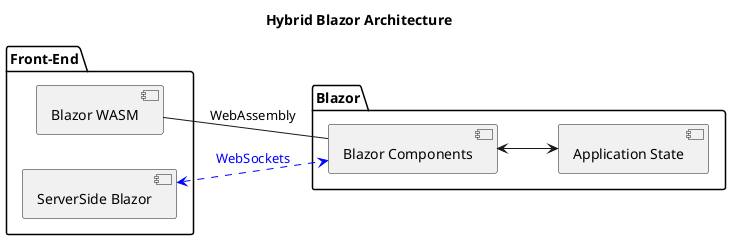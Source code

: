 @startuml

title Hybrid Blazor Architecture

skinparam componentStyle uml2
left to right direction

package "Front-End" as FrontEnd {
    component "Blazor WASM" as BlazorWasm
    component "ServerSide Blazor" as BlazorServer
}

package "Blazor" as Blazor {
    component "Blazor Components" as BlazorComponents
    component "Application State" as AppState
}

BlazorWasm -- BlazorComponents : WebAssembly
BlazorServer <.[#blue].> BlazorComponents : <color blue>WebSockets</color>

BlazorComponents <--> AppState

@enduml
